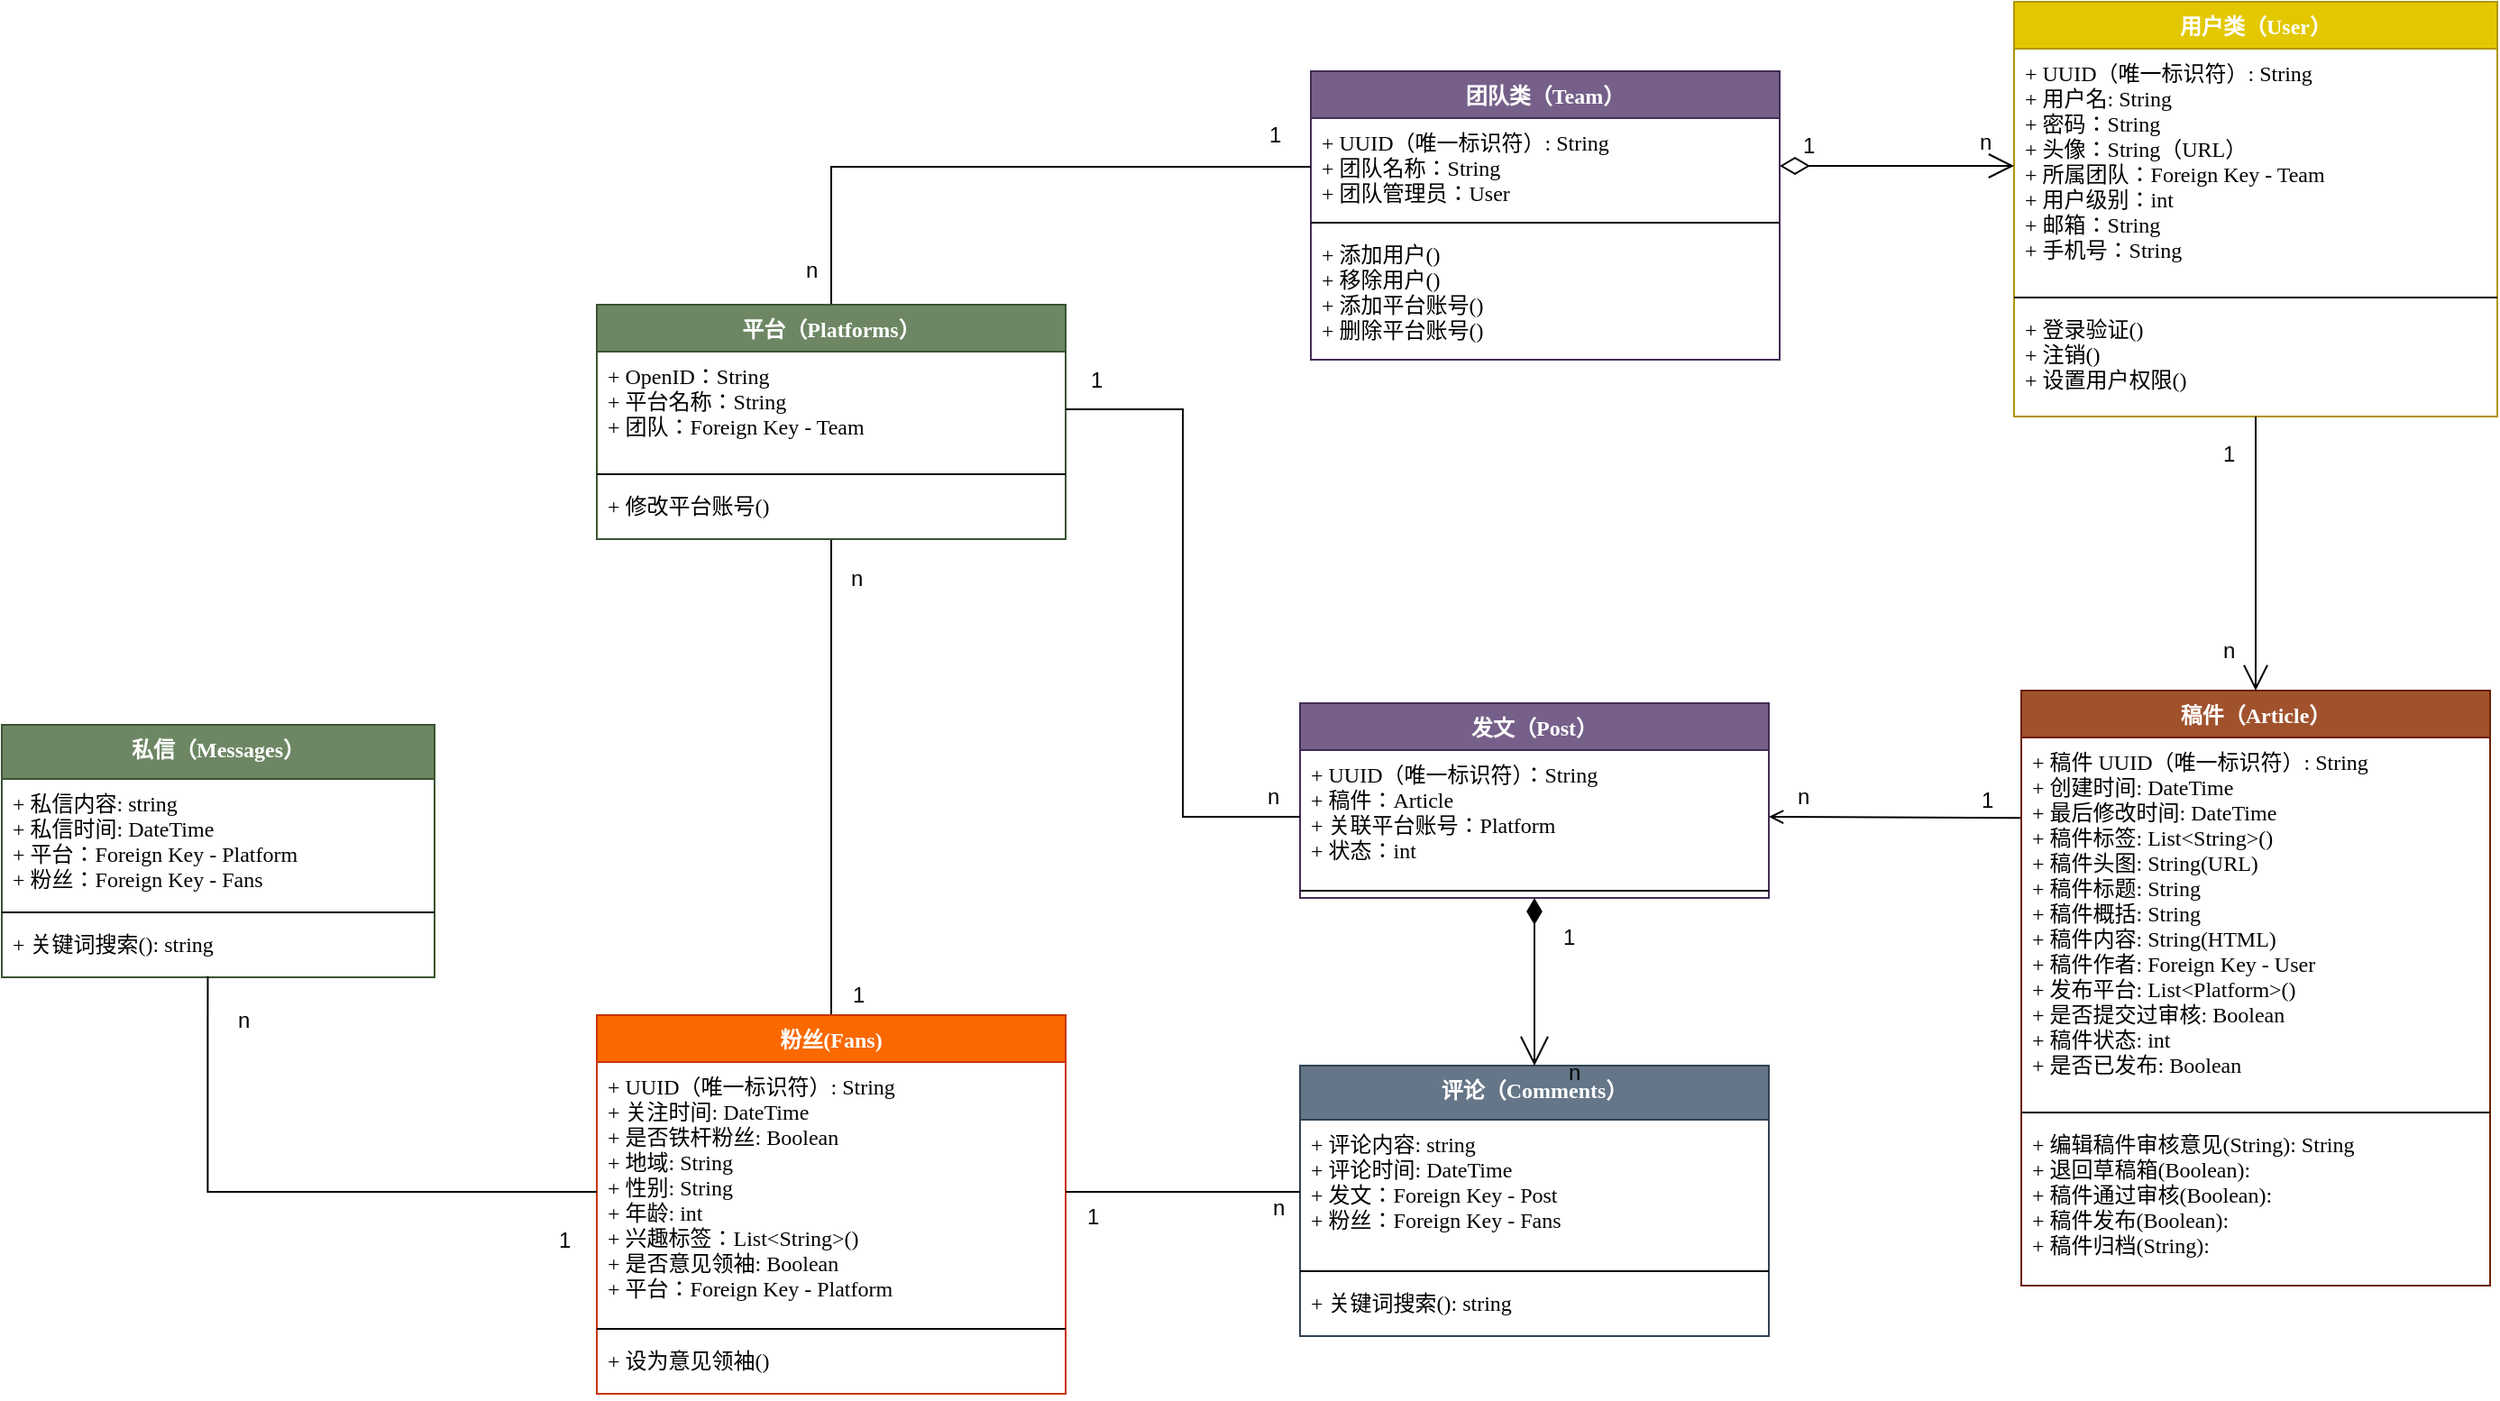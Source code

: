 <mxfile version="11.3.0" type="device" pages="1"><diagram id="kLkyTT4RMx1ix4jsi-1U" name="Page-1"><mxGraphModel dx="3005" dy="2085" grid="1" gridSize="10" guides="1" tooltips="1" connect="1" arrows="1" fold="1" page="1" pageScale="1" pageWidth="827" pageHeight="1169" math="0" shadow="0"><root><mxCell id="0"/><mxCell id="1" parent="0"/><mxCell id="u_Amnj8Bzy8ea6P_zlU7-7" value="稿件（Article）&#10;" style="swimlane;fontStyle=1;align=center;verticalAlign=top;childLayout=stackLayout;horizontal=1;startSize=26;horizontalStack=0;resizeParent=1;resizeParentMax=0;resizeLast=0;collapsible=1;marginBottom=0;fillColor=#a0522d;strokeColor=#6D1F00;fontColor=#ffffff;fontFamily=SF Mono;" parent="1" vertex="1"><mxGeometry x="130" y="351" width="260" height="330" as="geometry"><mxRectangle x="170" y="300" width="130" height="26" as="alternateBounds"/></mxGeometry></mxCell><mxCell id="u_Amnj8Bzy8ea6P_zlU7-8" value="+ 稿件 UUID（唯一标识符）: String&#10;+ 创建时间: DateTime&#10;+ 最后修改时间: DateTime&#10;+ 稿件标签: List&lt;String&gt;()&#10;+ 稿件头图: String(URL)&#10;+ 稿件标题: String&#10;+ 稿件概括: String&#10;+ 稿件内容: String(HTML)&#10;+ 稿件作者: Foreign Key - User&#10;+ 发布平台: List&lt;Platform&gt;()&#10;+ 是否提交过审核: Boolean&#10;+ 稿件状态: int&#10;+ 是否已发布: Boolean&#10;" style="text;strokeColor=none;fillColor=none;align=left;verticalAlign=top;spacingLeft=4;spacingRight=4;overflow=hidden;rotatable=0;points=[[0,0.5],[1,0.5]];portConstraint=eastwest;spacing=2;imageAspect=1;noLabel=0;fontFamily=SF Mono;" parent="u_Amnj8Bzy8ea6P_zlU7-7" vertex="1"><mxGeometry y="26" width="260" height="204" as="geometry"/></mxCell><mxCell id="u_Amnj8Bzy8ea6P_zlU7-9" value="" style="line;strokeWidth=1;fillColor=none;align=left;verticalAlign=middle;spacingTop=-1;spacingLeft=3;spacingRight=3;rotatable=0;labelPosition=right;points=[];portConstraint=eastwest;fontFamily=SF Mono;" parent="u_Amnj8Bzy8ea6P_zlU7-7" vertex="1"><mxGeometry y="230" width="260" height="8" as="geometry"/></mxCell><mxCell id="u_Amnj8Bzy8ea6P_zlU7-10" value="+ 编辑稿件审核意见(String): String&#10;+ 退回草稿箱(Boolean): &#10;+ 稿件通过审核(Boolean):&#10;+ 稿件发布(Boolean):&#10;+ 稿件归档(String):&#10;" style="text;strokeColor=none;fillColor=none;align=left;verticalAlign=top;spacingLeft=4;spacingRight=4;overflow=hidden;rotatable=0;points=[[0,0.5],[1,0.5]];portConstraint=eastwest;fontFamily=SF Mono;" parent="u_Amnj8Bzy8ea6P_zlU7-7" vertex="1"><mxGeometry y="238" width="260" height="92" as="geometry"/></mxCell><mxCell id="qSoyc-gy0NRixNEBTGnE-1" value="私信（Messages）" style="swimlane;fontStyle=1;align=center;verticalAlign=top;childLayout=stackLayout;horizontal=1;startSize=30;horizontalStack=0;resizeParent=1;resizeParentMax=0;resizeLast=0;collapsible=1;marginBottom=0;fontSize=12;fillColor=#6d8764;strokeColor=#3A5431;fontColor=#ffffff;fontFamily=SF Mono;" vertex="1" parent="1"><mxGeometry x="-990" y="370" width="240" height="140" as="geometry"/></mxCell><mxCell id="qSoyc-gy0NRixNEBTGnE-2" value="+ 私信内容: string&#10;+ 私信时间: DateTime&#10;+ 平台：Foreign Key - Platform&#10;+ 粉丝：Foreign Key - Fans" style="text;strokeColor=none;fillColor=none;align=left;verticalAlign=top;spacingLeft=4;spacingRight=4;overflow=hidden;rotatable=0;points=[[0,0.5],[1,0.5]];portConstraint=eastwest;fontFamily=SF Mono;" vertex="1" parent="qSoyc-gy0NRixNEBTGnE-1"><mxGeometry y="30" width="240" height="70" as="geometry"/></mxCell><mxCell id="qSoyc-gy0NRixNEBTGnE-3" value="" style="line;strokeWidth=1;fillColor=none;align=left;verticalAlign=middle;spacingTop=-1;spacingLeft=3;spacingRight=3;rotatable=0;labelPosition=right;points=[];portConstraint=eastwest;fontFamily=SF Mono;" vertex="1" parent="qSoyc-gy0NRixNEBTGnE-1"><mxGeometry y="100" width="240" height="8" as="geometry"/></mxCell><mxCell id="qSoyc-gy0NRixNEBTGnE-4" value="+ 关键词搜索(): string" style="text;strokeColor=none;fillColor=none;align=left;verticalAlign=top;spacingLeft=4;spacingRight=4;overflow=hidden;rotatable=0;points=[[0,0.5],[1,0.5]];portConstraint=eastwest;fontFamily=SF Mono;" vertex="1" parent="qSoyc-gy0NRixNEBTGnE-1"><mxGeometry y="108" width="240" height="32" as="geometry"/></mxCell><mxCell id="qSoyc-gy0NRixNEBTGnE-5" value="评论（Comments）" style="swimlane;fontStyle=1;align=center;verticalAlign=top;childLayout=stackLayout;horizontal=1;startSize=30;horizontalStack=0;resizeParent=1;resizeParentMax=0;resizeLast=0;collapsible=1;marginBottom=0;fontSize=12;fillColor=#647687;strokeColor=#314354;fontColor=#ffffff;fontFamily=SF Mono;" vertex="1" parent="1"><mxGeometry x="-270" y="559" width="260" height="150" as="geometry"/></mxCell><mxCell id="qSoyc-gy0NRixNEBTGnE-6" value="+ 评论内容: string&#10;+ 评论时间: DateTime&#10;+ 发文：Foreign Key - Post&#10;+ 粉丝：Foreign Key - Fans" style="text;strokeColor=none;fillColor=none;align=left;verticalAlign=top;spacingLeft=4;spacingRight=4;overflow=hidden;rotatable=0;points=[[0,0.5],[1,0.5]];portConstraint=eastwest;fontFamily=SF Mono;" vertex="1" parent="qSoyc-gy0NRixNEBTGnE-5"><mxGeometry y="30" width="260" height="80" as="geometry"/></mxCell><mxCell id="qSoyc-gy0NRixNEBTGnE-7" value="" style="line;strokeWidth=1;fillColor=none;align=left;verticalAlign=middle;spacingTop=-1;spacingLeft=3;spacingRight=3;rotatable=0;labelPosition=right;points=[];portConstraint=eastwest;fontFamily=SF Mono;" vertex="1" parent="qSoyc-gy0NRixNEBTGnE-5"><mxGeometry y="110" width="260" height="8" as="geometry"/></mxCell><mxCell id="qSoyc-gy0NRixNEBTGnE-8" value="+ 关键词搜索(): string" style="text;strokeColor=none;fillColor=none;align=left;verticalAlign=top;spacingLeft=4;spacingRight=4;overflow=hidden;rotatable=0;points=[[0,0.5],[1,0.5]];portConstraint=eastwest;fontFamily=SF Mono;" vertex="1" parent="qSoyc-gy0NRixNEBTGnE-5"><mxGeometry y="118" width="260" height="32" as="geometry"/></mxCell><mxCell id="qSoyc-gy0NRixNEBTGnE-70" style="edgeStyle=orthogonalEdgeStyle;rounded=0;orthogonalLoop=1;jettySize=auto;html=1;startArrow=none;startFill=0;endArrow=none;endFill=0;fontSize=12;" edge="1" parent="1" source="qSoyc-gy0NRixNEBTGnE-9" target="qSoyc-gy0NRixNEBTGnE-33"><mxGeometry relative="1" as="geometry"><Array as="points"><mxPoint x="-531" y="660"/><mxPoint x="-531" y="660"/></Array></mxGeometry></mxCell><mxCell id="qSoyc-gy0NRixNEBTGnE-9" value="粉丝(Fans)" style="swimlane;fontStyle=1;align=center;verticalAlign=top;childLayout=stackLayout;horizontal=1;startSize=26;horizontalStack=0;resizeParent=1;resizeParentMax=0;resizeLast=0;collapsible=1;marginBottom=0;fillColor=#fa6800;strokeColor=#C73500;fontColor=#ffffff;fontFamily=SF Mono;" vertex="1" parent="1"><mxGeometry x="-660" y="531" width="260" height="210" as="geometry"><mxRectangle x="170" y="300" width="130" height="26" as="alternateBounds"/></mxGeometry></mxCell><mxCell id="qSoyc-gy0NRixNEBTGnE-10" value="+ UUID（唯一标识符）: String&#10;+ 关注时间: DateTime&#10;+ 是否铁杆粉丝: Boolean&#10;+ 地域: String&#10;+ 性别: String&#10;+ 年龄: int&#10;+ 兴趣标签：List&lt;String&gt;()&#10;+ 是否意见领袖: Boolean&#10;+ 平台：Foreign Key - Platform" style="text;strokeColor=none;fillColor=none;align=left;verticalAlign=top;spacingLeft=4;spacingRight=4;overflow=hidden;rotatable=0;points=[[0,0.5],[1,0.5]];portConstraint=eastwest;spacing=2;imageAspect=1;noLabel=0;fontFamily=SF Mono;" vertex="1" parent="qSoyc-gy0NRixNEBTGnE-9"><mxGeometry y="26" width="260" height="144" as="geometry"/></mxCell><mxCell id="qSoyc-gy0NRixNEBTGnE-11" value="" style="line;strokeWidth=1;fillColor=none;align=left;verticalAlign=middle;spacingTop=-1;spacingLeft=3;spacingRight=3;rotatable=0;labelPosition=right;points=[];portConstraint=eastwest;fontFamily=SF Mono;" vertex="1" parent="qSoyc-gy0NRixNEBTGnE-9"><mxGeometry y="170" width="260" height="8" as="geometry"/></mxCell><mxCell id="qSoyc-gy0NRixNEBTGnE-12" value="+ 设为意见领袖()" style="text;strokeColor=none;fillColor=none;align=left;verticalAlign=top;spacingLeft=4;spacingRight=4;overflow=hidden;rotatable=0;points=[[0,0.5],[1,0.5]];portConstraint=eastwest;fontFamily=SF Mono;" vertex="1" parent="qSoyc-gy0NRixNEBTGnE-9"><mxGeometry y="178" width="260" height="32" as="geometry"/></mxCell><mxCell id="qSoyc-gy0NRixNEBTGnE-13" value="用户类（User）" style="swimlane;fontStyle=1;align=center;verticalAlign=top;childLayout=stackLayout;horizontal=1;startSize=26;horizontalStack=0;resizeParent=1;resizeParentMax=0;resizeLast=0;collapsible=1;marginBottom=0;fillColor=#e3c800;strokeColor=#B09500;fontColor=#ffffff;fontFamily=SF Mono;" vertex="1" parent="1"><mxGeometry x="126" y="-31" width="268" height="230" as="geometry"><mxRectangle x="170" y="300" width="130" height="26" as="alternateBounds"/></mxGeometry></mxCell><mxCell id="qSoyc-gy0NRixNEBTGnE-14" value="+ UUID（唯一标识符）: String&#10;+ 用户名: String&#10;+ 密码：String&#10;+ 头像：String（URL）&#10;+ 所属团队：Foreign Key - Team&#10;+ 用户级别：int&#10;+ 邮箱：String&#10;+ 手机号：String" style="text;strokeColor=none;fillColor=none;align=left;verticalAlign=top;spacingLeft=4;spacingRight=4;overflow=hidden;rotatable=0;points=[[0,0.5],[1,0.5]];portConstraint=eastwest;spacing=2;imageAspect=1;noLabel=0;fontFamily=SF Mono;" vertex="1" parent="qSoyc-gy0NRixNEBTGnE-13"><mxGeometry y="26" width="268" height="134" as="geometry"/></mxCell><mxCell id="qSoyc-gy0NRixNEBTGnE-15" value="" style="line;strokeWidth=1;fillColor=none;align=left;verticalAlign=middle;spacingTop=-1;spacingLeft=3;spacingRight=3;rotatable=0;labelPosition=right;points=[];portConstraint=eastwest;fontFamily=SF Mono;" vertex="1" parent="qSoyc-gy0NRixNEBTGnE-13"><mxGeometry y="160" width="268" height="8" as="geometry"/></mxCell><mxCell id="qSoyc-gy0NRixNEBTGnE-16" value="+ 登录验证()&#10;+ 注销()&#10;+ 设置用户权限()" style="text;strokeColor=none;fillColor=none;align=left;verticalAlign=top;spacingLeft=4;spacingRight=4;overflow=hidden;rotatable=0;points=[[0,0.5],[1,0.5]];portConstraint=eastwest;fontFamily=SF Mono;" vertex="1" parent="qSoyc-gy0NRixNEBTGnE-13"><mxGeometry y="168" width="268" height="62" as="geometry"/></mxCell><mxCell id="qSoyc-gy0NRixNEBTGnE-26" value="团队类（Team）" style="swimlane;fontStyle=1;align=center;verticalAlign=top;childLayout=stackLayout;horizontal=1;startSize=26;horizontalStack=0;resizeParent=1;resizeParentMax=0;resizeLast=0;collapsible=1;marginBottom=0;fillColor=#76608a;strokeColor=#432D57;fontColor=#ffffff;fontFamily=SF Mono;" vertex="1" parent="1"><mxGeometry x="-264" y="7.5" width="260" height="160" as="geometry"><mxRectangle x="170" y="300" width="130" height="26" as="alternateBounds"/></mxGeometry></mxCell><mxCell id="qSoyc-gy0NRixNEBTGnE-27" value="+ UUID（唯一标识符）: String&#10;+ 团队名称：String&#10;+ 团队管理员：User&#10;" style="text;strokeColor=none;fillColor=none;align=left;verticalAlign=top;spacingLeft=4;spacingRight=4;overflow=hidden;rotatable=0;points=[[0,0.5],[1,0.5]];portConstraint=eastwest;spacing=2;imageAspect=1;noLabel=0;fontFamily=SF Mono;" vertex="1" parent="qSoyc-gy0NRixNEBTGnE-26"><mxGeometry y="26" width="260" height="54" as="geometry"/></mxCell><mxCell id="qSoyc-gy0NRixNEBTGnE-28" value="" style="line;strokeWidth=1;fillColor=none;align=left;verticalAlign=middle;spacingTop=-1;spacingLeft=3;spacingRight=3;rotatable=0;labelPosition=right;points=[];portConstraint=eastwest;fontFamily=SF Mono;" vertex="1" parent="qSoyc-gy0NRixNEBTGnE-26"><mxGeometry y="80" width="260" height="8" as="geometry"/></mxCell><mxCell id="qSoyc-gy0NRixNEBTGnE-29" value="+ 添加用户()&#10;+ 移除用户()&#10;+ 添加平台账号()&#10;+ 删除平台账号()" style="text;strokeColor=none;fillColor=none;align=left;verticalAlign=top;spacingLeft=4;spacingRight=4;overflow=hidden;rotatable=0;points=[[0,0.5],[1,0.5]];portConstraint=eastwest;fontFamily=SF Mono;" vertex="1" parent="qSoyc-gy0NRixNEBTGnE-26"><mxGeometry y="88" width="260" height="72" as="geometry"/></mxCell><mxCell id="qSoyc-gy0NRixNEBTGnE-73" style="edgeStyle=orthogonalEdgeStyle;rounded=0;orthogonalLoop=1;jettySize=auto;html=1;exitX=0.5;exitY=0;exitDx=0;exitDy=0;entryX=0;entryY=0.5;entryDx=0;entryDy=0;startArrow=none;startFill=0;endArrow=none;endFill=0;fontSize=12;" edge="1" parent="1" source="qSoyc-gy0NRixNEBTGnE-30" target="qSoyc-gy0NRixNEBTGnE-27"><mxGeometry relative="1" as="geometry"/></mxCell><mxCell id="qSoyc-gy0NRixNEBTGnE-30" value="平台（Platforms）" style="swimlane;fontStyle=1;align=center;verticalAlign=top;childLayout=stackLayout;horizontal=1;startSize=26;horizontalStack=0;resizeParent=1;resizeParentMax=0;resizeLast=0;collapsible=1;marginBottom=0;fillColor=#6d8764;strokeColor=#3A5431;fontColor=#ffffff;fontFamily=SF Mono;" vertex="1" parent="1"><mxGeometry x="-660" y="137" width="260" height="130" as="geometry"><mxRectangle x="170" y="300" width="130" height="26" as="alternateBounds"/></mxGeometry></mxCell><mxCell id="qSoyc-gy0NRixNEBTGnE-31" value="+ OpenID：String&#10;+ 平台名称：String&#10;+ 团队：Foreign Key - Team" style="text;strokeColor=none;fillColor=none;align=left;verticalAlign=top;spacingLeft=4;spacingRight=4;overflow=hidden;rotatable=0;points=[[0,0.5],[1,0.5]];portConstraint=eastwest;spacing=2;imageAspect=1;noLabel=0;fontFamily=SF Mono;" vertex="1" parent="qSoyc-gy0NRixNEBTGnE-30"><mxGeometry y="26" width="260" height="64" as="geometry"/></mxCell><mxCell id="qSoyc-gy0NRixNEBTGnE-32" value="" style="line;strokeWidth=1;fillColor=none;align=left;verticalAlign=middle;spacingTop=-1;spacingLeft=3;spacingRight=3;rotatable=0;labelPosition=right;points=[];portConstraint=eastwest;fontFamily=SF Mono;" vertex="1" parent="qSoyc-gy0NRixNEBTGnE-30"><mxGeometry y="90" width="260" height="8" as="geometry"/></mxCell><mxCell id="qSoyc-gy0NRixNEBTGnE-33" value="+ 修改平台账号()" style="text;strokeColor=none;fillColor=none;align=left;verticalAlign=top;spacingLeft=4;spacingRight=4;overflow=hidden;rotatable=0;points=[[0,0.5],[1,0.5]];portConstraint=eastwest;fontFamily=SF Mono;" vertex="1" parent="qSoyc-gy0NRixNEBTGnE-30"><mxGeometry y="98" width="260" height="32" as="geometry"/></mxCell><mxCell id="qSoyc-gy0NRixNEBTGnE-34" value="发文（Post）" style="swimlane;fontStyle=1;align=center;verticalAlign=top;childLayout=stackLayout;horizontal=1;startSize=26;horizontalStack=0;resizeParent=1;resizeParentMax=0;resizeLast=0;collapsible=1;marginBottom=0;fillColor=#76608a;strokeColor=#432D57;fontColor=#ffffff;fontFamily=SF Mono;" vertex="1" parent="1"><mxGeometry x="-270" y="358" width="260" height="108" as="geometry"><mxRectangle x="170" y="300" width="130" height="26" as="alternateBounds"/></mxGeometry></mxCell><mxCell id="qSoyc-gy0NRixNEBTGnE-35" value="+ UUID（唯一标识符）：String&#10;+ 稿件：Article&#10;+ 关联平台账号：Platform&#10;+ 状态：int" style="text;strokeColor=none;fillColor=none;align=left;verticalAlign=top;spacingLeft=4;spacingRight=4;overflow=hidden;rotatable=0;points=[[0,0.5],[1,0.5]];portConstraint=eastwest;spacing=2;imageAspect=1;noLabel=0;fontFamily=SF Mono;" vertex="1" parent="qSoyc-gy0NRixNEBTGnE-34"><mxGeometry y="26" width="260" height="74" as="geometry"/></mxCell><mxCell id="qSoyc-gy0NRixNEBTGnE-36" value="" style="line;strokeWidth=1;fillColor=none;align=left;verticalAlign=middle;spacingTop=-1;spacingLeft=3;spacingRight=3;rotatable=0;labelPosition=right;points=[];portConstraint=eastwest;fontFamily=SF Mono;" vertex="1" parent="qSoyc-gy0NRixNEBTGnE-34"><mxGeometry y="100" width="260" height="8" as="geometry"/></mxCell><mxCell id="qSoyc-gy0NRixNEBTGnE-44" value="n" style="text;html=1;resizable=0;points=[];autosize=1;align=left;verticalAlign=top;spacingTop=-4;fontSize=12;" vertex="1" parent="1"><mxGeometry x="-290" y="400" width="20" height="20" as="geometry"/></mxCell><mxCell id="qSoyc-gy0NRixNEBTGnE-45" value="" style="endArrow=none;endFill=0;endSize=12;html=1;fontSize=12;exitX=1;exitY=0.5;exitDx=0;exitDy=0;entryX=-0.002;entryY=0.219;entryDx=0;entryDy=0;entryPerimeter=0;startArrow=open;startFill=0;" edge="1" parent="1" source="qSoyc-gy0NRixNEBTGnE-35" target="u_Amnj8Bzy8ea6P_zlU7-8"><mxGeometry width="160" relative="1" as="geometry"><mxPoint x="-10" y="540" as="sourcePoint"/><mxPoint x="150" y="540" as="targetPoint"/></mxGeometry></mxCell><mxCell id="qSoyc-gy0NRixNEBTGnE-46" value="1" style="text;html=1;resizable=0;points=[];autosize=1;align=left;verticalAlign=top;spacingTop=-4;fontSize=12;" vertex="1" parent="1"><mxGeometry x="106" y="402" width="20" height="20" as="geometry"/></mxCell><mxCell id="qSoyc-gy0NRixNEBTGnE-47" value="n" style="text;html=1;resizable=0;points=[];autosize=1;align=left;verticalAlign=top;spacingTop=-4;fontSize=12;" vertex="1" parent="1"><mxGeometry x="4" y="400" width="20" height="20" as="geometry"/></mxCell><mxCell id="qSoyc-gy0NRixNEBTGnE-49" value="" style="endArrow=open;endFill=1;endSize=12;html=1;fontSize=12;entryX=0.5;entryY=0;entryDx=0;entryDy=0;" edge="1" parent="1" source="qSoyc-gy0NRixNEBTGnE-16" target="u_Amnj8Bzy8ea6P_zlU7-7"><mxGeometry width="160" relative="1" as="geometry"><mxPoint x="36" y="92" as="sourcePoint"/><mxPoint x="196" y="92" as="targetPoint"/></mxGeometry></mxCell><mxCell id="qSoyc-gy0NRixNEBTGnE-50" value="1" style="text;html=1;resizable=0;points=[];autosize=1;align=left;verticalAlign=top;spacingTop=-4;fontSize=12;" vertex="1" parent="1"><mxGeometry x="240" y="210" width="20" height="20" as="geometry"/></mxCell><mxCell id="qSoyc-gy0NRixNEBTGnE-51" value="n" style="text;html=1;resizable=0;points=[];autosize=1;align=left;verticalAlign=top;spacingTop=-4;fontSize=12;" vertex="1" parent="1"><mxGeometry x="240" y="319" width="20" height="20" as="geometry"/></mxCell><mxCell id="qSoyc-gy0NRixNEBTGnE-52" value="" style="endArrow=open;html=1;endSize=12;startArrow=diamondThin;startSize=14;startFill=0;edgeStyle=orthogonalEdgeStyle;align=left;verticalAlign=bottom;fontSize=12;" edge="1" parent="1"><mxGeometry x="-1" y="3" relative="1" as="geometry"><mxPoint x="-4" y="60" as="sourcePoint"/><mxPoint x="126" y="60" as="targetPoint"/></mxGeometry></mxCell><mxCell id="qSoyc-gy0NRixNEBTGnE-53" value="n" style="text;html=1;resizable=0;points=[];autosize=1;align=left;verticalAlign=top;spacingTop=-4;fontSize=12;" vertex="1" parent="1"><mxGeometry x="105" y="37" width="20" height="20" as="geometry"/></mxCell><mxCell id="qSoyc-gy0NRixNEBTGnE-57" value="" style="endArrow=diamondThin;html=1;endSize=12;startArrow=open;startSize=14;startFill=0;edgeStyle=orthogonalEdgeStyle;align=left;verticalAlign=bottom;fontSize=12;exitX=0.5;exitY=0;exitDx=0;exitDy=0;entryX=0.5;entryY=1;entryDx=0;entryDy=0;endFill=1;" edge="1" parent="1" source="qSoyc-gy0NRixNEBTGnE-5" target="qSoyc-gy0NRixNEBTGnE-34"><mxGeometry x="-1" y="3" relative="1" as="geometry"><mxPoint x="-300" y="520" as="sourcePoint"/><mxPoint x="-140" y="520" as="targetPoint"/></mxGeometry></mxCell><mxCell id="qSoyc-gy0NRixNEBTGnE-58" value="n" style="text;html=1;resizable=0;points=[];autosize=1;align=left;verticalAlign=top;spacingTop=-4;fontSize=12;" vertex="1" parent="1"><mxGeometry x="-123" y="553" width="20" height="20" as="geometry"/></mxCell><mxCell id="qSoyc-gy0NRixNEBTGnE-59" value="1" style="text;html=1;resizable=0;points=[];autosize=1;align=left;verticalAlign=top;spacingTop=-4;fontSize=12;" vertex="1" parent="1"><mxGeometry x="-126" y="478" width="20" height="20" as="geometry"/></mxCell><mxCell id="qSoyc-gy0NRixNEBTGnE-60" value="1" style="text;html=1;resizable=0;points=[];autosize=1;align=left;verticalAlign=top;spacingTop=-4;fontSize=12;" vertex="1" parent="1"><mxGeometry x="7" y="39" width="20" height="20" as="geometry"/></mxCell><mxCell id="qSoyc-gy0NRixNEBTGnE-64" value="n" style="text;html=1;resizable=0;points=[];autosize=1;align=left;verticalAlign=top;spacingTop=-4;fontSize=12;" vertex="1" parent="1"><mxGeometry x="-287" y="628" width="20" height="20" as="geometry"/></mxCell><mxCell id="qSoyc-gy0NRixNEBTGnE-65" style="edgeStyle=orthogonalEdgeStyle;rounded=0;orthogonalLoop=1;jettySize=auto;html=1;exitX=0;exitY=0.5;exitDx=0;exitDy=0;entryX=0.476;entryY=0.98;entryDx=0;entryDy=0;entryPerimeter=0;startArrow=none;startFill=0;endArrow=none;endFill=0;fontSize=12;" edge="1" parent="1" source="qSoyc-gy0NRixNEBTGnE-10" target="qSoyc-gy0NRixNEBTGnE-4"><mxGeometry relative="1" as="geometry"/></mxCell><mxCell id="qSoyc-gy0NRixNEBTGnE-66" style="edgeStyle=orthogonalEdgeStyle;rounded=0;orthogonalLoop=1;jettySize=auto;html=1;exitX=1;exitY=0.5;exitDx=0;exitDy=0;entryX=0;entryY=0.5;entryDx=0;entryDy=0;startArrow=none;startFill=0;endArrow=none;endFill=0;fontSize=12;" edge="1" parent="1" source="qSoyc-gy0NRixNEBTGnE-10" target="qSoyc-gy0NRixNEBTGnE-6"><mxGeometry relative="1" as="geometry"/></mxCell><mxCell id="qSoyc-gy0NRixNEBTGnE-71" value="1" style="text;html=1;resizable=0;points=[];autosize=1;align=left;verticalAlign=top;spacingTop=-4;fontSize=12;" vertex="1" parent="1"><mxGeometry x="-520" y="510" width="20" height="20" as="geometry"/></mxCell><mxCell id="qSoyc-gy0NRixNEBTGnE-76" style="edgeStyle=orthogonalEdgeStyle;rounded=0;orthogonalLoop=1;jettySize=auto;html=1;startArrow=none;startFill=0;endArrow=none;endFill=0;fontSize=12;" edge="1" parent="1" source="qSoyc-gy0NRixNEBTGnE-31" target="qSoyc-gy0NRixNEBTGnE-35"><mxGeometry relative="1" as="geometry"/></mxCell><mxCell id="qSoyc-gy0NRixNEBTGnE-77" value="1" style="text;html=1;resizable=0;points=[];autosize=1;align=left;verticalAlign=top;spacingTop=-4;fontSize=12;" vertex="1" parent="1"><mxGeometry x="-388" y="169" width="20" height="20" as="geometry"/></mxCell><mxCell id="qSoyc-gy0NRixNEBTGnE-78" value="1" style="text;html=1;resizable=0;points=[];autosize=1;align=left;verticalAlign=top;spacingTop=-4;fontSize=12;" vertex="1" parent="1"><mxGeometry x="-390" y="633" width="20" height="20" as="geometry"/></mxCell><mxCell id="qSoyc-gy0NRixNEBTGnE-79" value="n" style="text;html=1;resizable=0;points=[];autosize=1;align=left;verticalAlign=top;spacingTop=-4;fontSize=12;" vertex="1" parent="1"><mxGeometry x="-521" y="279" width="20" height="20" as="geometry"/></mxCell><mxCell id="qSoyc-gy0NRixNEBTGnE-80" value="1" style="text;html=1;resizable=0;points=[];autosize=1;align=left;verticalAlign=top;spacingTop=-4;fontSize=12;" vertex="1" parent="1"><mxGeometry x="-683" y="646" width="20" height="20" as="geometry"/></mxCell><mxCell id="qSoyc-gy0NRixNEBTGnE-81" value="n" style="text;html=1;resizable=0;points=[];autosize=1;align=left;verticalAlign=top;spacingTop=-4;fontSize=12;" vertex="1" parent="1"><mxGeometry x="-861" y="524" width="20" height="20" as="geometry"/></mxCell><mxCell id="qSoyc-gy0NRixNEBTGnE-82" value="1" style="text;html=1;resizable=0;points=[];autosize=1;align=left;verticalAlign=top;spacingTop=-4;fontSize=12;" vertex="1" parent="1"><mxGeometry x="-289" y="33" width="20" height="20" as="geometry"/></mxCell><mxCell id="qSoyc-gy0NRixNEBTGnE-83" value="n" style="text;html=1;resizable=0;points=[];autosize=1;align=left;verticalAlign=top;spacingTop=-4;fontSize=12;" vertex="1" parent="1"><mxGeometry x="-546" y="108" width="20" height="20" as="geometry"/></mxCell></root></mxGraphModel></diagram></mxfile>
